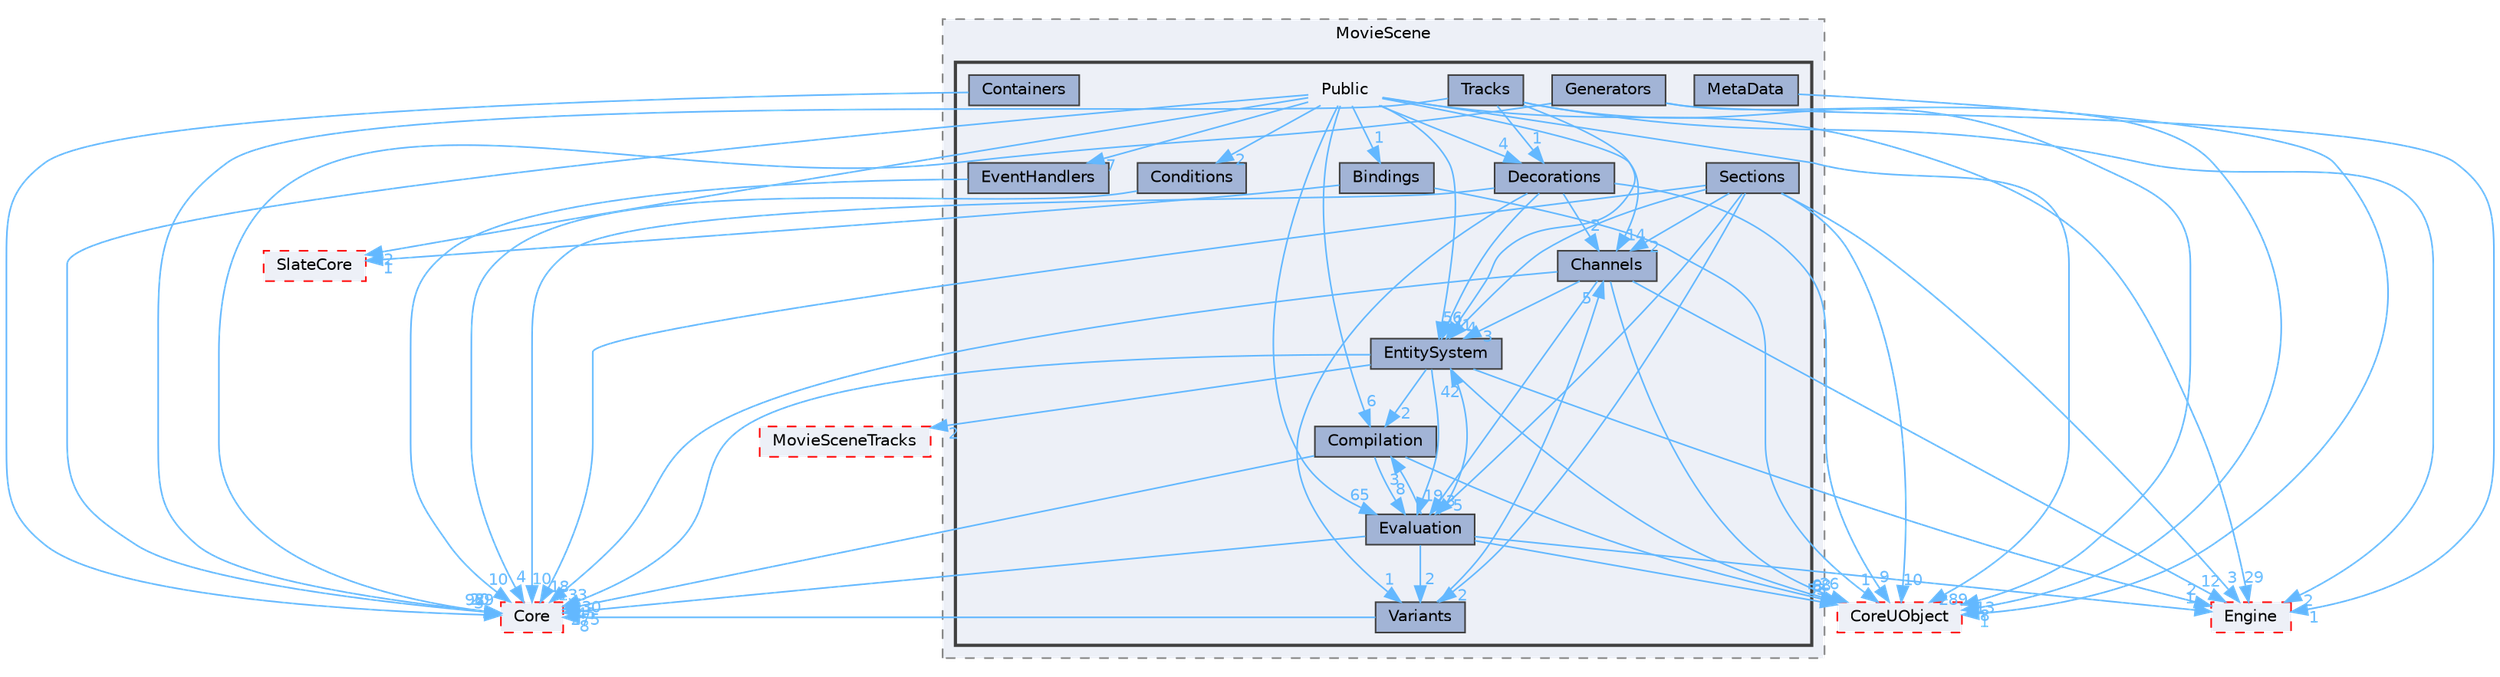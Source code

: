 digraph "Public"
{
 // INTERACTIVE_SVG=YES
 // LATEX_PDF_SIZE
  bgcolor="transparent";
  edge [fontname=Helvetica,fontsize=10,labelfontname=Helvetica,labelfontsize=10];
  node [fontname=Helvetica,fontsize=10,shape=box,height=0.2,width=0.4];
  compound=true
  subgraph clusterdir_ed1388184b1cf3e774c585122fc72079 {
    graph [ bgcolor="#edf0f7", pencolor="grey50", label="MovieScene", fontname=Helvetica,fontsize=10 style="filled,dashed", URL="dir_ed1388184b1cf3e774c585122fc72079.html",tooltip=""]
  subgraph clusterdir_e91b7eabbe3727cf625790e36a8d5a32 {
    graph [ bgcolor="#edf0f7", pencolor="grey25", label="", fontname=Helvetica,fontsize=10 style="filled,bold", URL="dir_e91b7eabbe3727cf625790e36a8d5a32.html",tooltip=""]
    dir_e91b7eabbe3727cf625790e36a8d5a32 [shape=plaintext, label="Public"];
  dir_b3b136dafb6c442cf94a67f2d266b497 [label="Bindings", fillcolor="#a2b4d6", color="grey25", style="filled", URL="dir_b3b136dafb6c442cf94a67f2d266b497.html",tooltip=""];
  dir_864c384d284b93b5d99468e735406e4f [label="Channels", fillcolor="#a2b4d6", color="grey25", style="filled", URL="dir_864c384d284b93b5d99468e735406e4f.html",tooltip=""];
  dir_3693a8086c5c0fe3a2c338d9152df141 [label="Compilation", fillcolor="#a2b4d6", color="grey25", style="filled", URL="dir_3693a8086c5c0fe3a2c338d9152df141.html",tooltip=""];
  dir_cacf313a5501c78fcef143b214861078 [label="Conditions", fillcolor="#a2b4d6", color="grey25", style="filled", URL="dir_cacf313a5501c78fcef143b214861078.html",tooltip=""];
  dir_e27903a75f6b13b0605ec2cf80011dee [label="Containers", fillcolor="#a2b4d6", color="grey25", style="filled", URL="dir_e27903a75f6b13b0605ec2cf80011dee.html",tooltip=""];
  dir_5e890493d67211ddcead69c726c41c09 [label="Decorations", fillcolor="#a2b4d6", color="grey25", style="filled", URL="dir_5e890493d67211ddcead69c726c41c09.html",tooltip=""];
  dir_9f169b765d162de32ed1ea56a894739d [label="EntitySystem", fillcolor="#a2b4d6", color="grey25", style="filled", URL="dir_9f169b765d162de32ed1ea56a894739d.html",tooltip=""];
  dir_ad9db97873ecde8366165bafb7255980 [label="Evaluation", fillcolor="#a2b4d6", color="grey25", style="filled", URL="dir_ad9db97873ecde8366165bafb7255980.html",tooltip=""];
  dir_cefd766cf0af17bbc0b254102206fb3b [label="EventHandlers", fillcolor="#a2b4d6", color="grey25", style="filled", URL="dir_cefd766cf0af17bbc0b254102206fb3b.html",tooltip=""];
  dir_ac6cd55bc9a4978fcabab28db32ccdb2 [label="Generators", fillcolor="#a2b4d6", color="grey25", style="filled", URL="dir_ac6cd55bc9a4978fcabab28db32ccdb2.html",tooltip=""];
  dir_735e9b9e4dd3e68499baa1dacbf07725 [label="MetaData", fillcolor="#a2b4d6", color="grey25", style="filled", URL="dir_735e9b9e4dd3e68499baa1dacbf07725.html",tooltip=""];
  dir_3911092bdca7be7ce9cb071a0f275e63 [label="Sections", fillcolor="#a2b4d6", color="grey25", style="filled", URL="dir_3911092bdca7be7ce9cb071a0f275e63.html",tooltip=""];
  dir_49665b2ecfc015744e52cdb9cadbb306 [label="Tracks", fillcolor="#a2b4d6", color="grey25", style="filled", URL="dir_49665b2ecfc015744e52cdb9cadbb306.html",tooltip=""];
  dir_685c8133cbb96f97523a35d6346418e2 [label="Variants", fillcolor="#a2b4d6", color="grey25", style="filled", URL="dir_685c8133cbb96f97523a35d6346418e2.html",tooltip=""];
  }
  }
  dir_0e6cddcc9caa1238c7f3774224afaa45 [label="Core", fillcolor="#edf0f7", color="red", style="filled,dashed", URL="dir_0e6cddcc9caa1238c7f3774224afaa45.html",tooltip=""];
  dir_4c499e5e32e2b4479ad7e552df73eeae [label="CoreUObject", fillcolor="#edf0f7", color="red", style="filled,dashed", URL="dir_4c499e5e32e2b4479ad7e552df73eeae.html",tooltip=""];
  dir_7de2cf73c957a2c2a3a4f4e3f12897c9 [label="MovieSceneTracks", fillcolor="#edf0f7", color="red", style="filled,dashed", URL="dir_7de2cf73c957a2c2a3a4f4e3f12897c9.html",tooltip=""];
  dir_f0f0d357c8c9eca10fb05693ae8c53b1 [label="SlateCore", fillcolor="#edf0f7", color="red", style="filled,dashed", URL="dir_f0f0d357c8c9eca10fb05693ae8c53b1.html",tooltip=""];
  dir_fdf6aa5c3cf3805bb958134448d60562 [label="Engine", fillcolor="#edf0f7", color="red", style="filled,dashed", URL="dir_fdf6aa5c3cf3805bb958134448d60562.html",tooltip=""];
  dir_e91b7eabbe3727cf625790e36a8d5a32->dir_0e6cddcc9caa1238c7f3774224afaa45 [headlabel="989", labeldistance=1.5 headhref="dir_000948_000266.html" href="dir_000948_000266.html" color="steelblue1" fontcolor="steelblue1"];
  dir_e91b7eabbe3727cf625790e36a8d5a32->dir_3693a8086c5c0fe3a2c338d9152df141 [headlabel="6", labeldistance=1.5 headhref="dir_000948_000220.html" href="dir_000948_000220.html" color="steelblue1" fontcolor="steelblue1"];
  dir_e91b7eabbe3727cf625790e36a8d5a32->dir_4c499e5e32e2b4479ad7e552df73eeae [headlabel="289", labeldistance=1.5 headhref="dir_000948_000268.html" href="dir_000948_000268.html" color="steelblue1" fontcolor="steelblue1"];
  dir_e91b7eabbe3727cf625790e36a8d5a32->dir_5e890493d67211ddcead69c726c41c09 [headlabel="4", labeldistance=1.5 headhref="dir_000948_000303.html" href="dir_000948_000303.html" color="steelblue1" fontcolor="steelblue1"];
  dir_e91b7eabbe3727cf625790e36a8d5a32->dir_864c384d284b93b5d99468e735406e4f [headlabel="14", labeldistance=1.5 headhref="dir_000948_000127.html" href="dir_000948_000127.html" color="steelblue1" fontcolor="steelblue1"];
  dir_e91b7eabbe3727cf625790e36a8d5a32->dir_9f169b765d162de32ed1ea56a894739d [headlabel="56", labeldistance=1.5 headhref="dir_000948_000369.html" href="dir_000948_000369.html" color="steelblue1" fontcolor="steelblue1"];
  dir_e91b7eabbe3727cf625790e36a8d5a32->dir_ad9db97873ecde8366165bafb7255980 [headlabel="65", labeldistance=1.5 headhref="dir_000948_000373.html" href="dir_000948_000373.html" color="steelblue1" fontcolor="steelblue1"];
  dir_e91b7eabbe3727cf625790e36a8d5a32->dir_b3b136dafb6c442cf94a67f2d266b497 [headlabel="1", labeldistance=1.5 headhref="dir_000948_000095.html" href="dir_000948_000095.html" color="steelblue1" fontcolor="steelblue1"];
  dir_e91b7eabbe3727cf625790e36a8d5a32->dir_cacf313a5501c78fcef143b214861078 [headlabel="2", labeldistance=1.5 headhref="dir_000948_000240.html" href="dir_000948_000240.html" color="steelblue1" fontcolor="steelblue1"];
  dir_e91b7eabbe3727cf625790e36a8d5a32->dir_cefd766cf0af17bbc0b254102206fb3b [headlabel="7", labeldistance=1.5 headhref="dir_000948_000377.html" href="dir_000948_000377.html" color="steelblue1" fontcolor="steelblue1"];
  dir_e91b7eabbe3727cf625790e36a8d5a32->dir_f0f0d357c8c9eca10fb05693ae8c53b1 [headlabel="2", labeldistance=1.5 headhref="dir_000948_001045.html" href="dir_000948_001045.html" color="steelblue1" fontcolor="steelblue1"];
  dir_e91b7eabbe3727cf625790e36a8d5a32->dir_fdf6aa5c3cf3805bb958134448d60562 [headlabel="29", labeldistance=1.5 headhref="dir_000948_000366.html" href="dir_000948_000366.html" color="steelblue1" fontcolor="steelblue1"];
  dir_b3b136dafb6c442cf94a67f2d266b497->dir_4c499e5e32e2b4479ad7e552df73eeae [headlabel="1", labeldistance=1.5 headhref="dir_000095_000268.html" href="dir_000095_000268.html" color="steelblue1" fontcolor="steelblue1"];
  dir_b3b136dafb6c442cf94a67f2d266b497->dir_f0f0d357c8c9eca10fb05693ae8c53b1 [headlabel="1", labeldistance=1.5 headhref="dir_000095_001045.html" href="dir_000095_001045.html" color="steelblue1" fontcolor="steelblue1"];
  dir_864c384d284b93b5d99468e735406e4f->dir_0e6cddcc9caa1238c7f3774224afaa45 [headlabel="133", labeldistance=1.5 headhref="dir_000127_000266.html" href="dir_000127_000266.html" color="steelblue1" fontcolor="steelblue1"];
  dir_864c384d284b93b5d99468e735406e4f->dir_4c499e5e32e2b4479ad7e552df73eeae [headlabel="26", labeldistance=1.5 headhref="dir_000127_000268.html" href="dir_000127_000268.html" color="steelblue1" fontcolor="steelblue1"];
  dir_864c384d284b93b5d99468e735406e4f->dir_9f169b765d162de32ed1ea56a894739d [headlabel="3", labeldistance=1.5 headhref="dir_000127_000369.html" href="dir_000127_000369.html" color="steelblue1" fontcolor="steelblue1"];
  dir_864c384d284b93b5d99468e735406e4f->dir_ad9db97873ecde8366165bafb7255980 [headlabel="3", labeldistance=1.5 headhref="dir_000127_000373.html" href="dir_000127_000373.html" color="steelblue1" fontcolor="steelblue1"];
  dir_864c384d284b93b5d99468e735406e4f->dir_fdf6aa5c3cf3805bb958134448d60562 [headlabel="12", labeldistance=1.5 headhref="dir_000127_000366.html" href="dir_000127_000366.html" color="steelblue1" fontcolor="steelblue1"];
  dir_3693a8086c5c0fe3a2c338d9152df141->dir_0e6cddcc9caa1238c7f3774224afaa45 [headlabel="45", labeldistance=1.5 headhref="dir_000220_000266.html" href="dir_000220_000266.html" color="steelblue1" fontcolor="steelblue1"];
  dir_3693a8086c5c0fe3a2c338d9152df141->dir_4c499e5e32e2b4479ad7e552df73eeae [headlabel="8", labeldistance=1.5 headhref="dir_000220_000268.html" href="dir_000220_000268.html" color="steelblue1" fontcolor="steelblue1"];
  dir_3693a8086c5c0fe3a2c338d9152df141->dir_ad9db97873ecde8366165bafb7255980 [headlabel="8", labeldistance=1.5 headhref="dir_000220_000373.html" href="dir_000220_000373.html" color="steelblue1" fontcolor="steelblue1"];
  dir_cacf313a5501c78fcef143b214861078->dir_0e6cddcc9caa1238c7f3774224afaa45 [headlabel="4", labeldistance=1.5 headhref="dir_000240_000266.html" href="dir_000240_000266.html" color="steelblue1" fontcolor="steelblue1"];
  dir_e27903a75f6b13b0605ec2cf80011dee->dir_0e6cddcc9caa1238c7f3774224afaa45 [headlabel="3", labeldistance=1.5 headhref="dir_000255_000266.html" href="dir_000255_000266.html" color="steelblue1" fontcolor="steelblue1"];
  dir_5e890493d67211ddcead69c726c41c09->dir_0e6cddcc9caa1238c7f3774224afaa45 [headlabel="10", labeldistance=1.5 headhref="dir_000303_000266.html" href="dir_000303_000266.html" color="steelblue1" fontcolor="steelblue1"];
  dir_5e890493d67211ddcead69c726c41c09->dir_4c499e5e32e2b4479ad7e552df73eeae [headlabel="9", labeldistance=1.5 headhref="dir_000303_000268.html" href="dir_000303_000268.html" color="steelblue1" fontcolor="steelblue1"];
  dir_5e890493d67211ddcead69c726c41c09->dir_685c8133cbb96f97523a35d6346418e2 [headlabel="1", labeldistance=1.5 headhref="dir_000303_001243.html" href="dir_000303_001243.html" color="steelblue1" fontcolor="steelblue1"];
  dir_5e890493d67211ddcead69c726c41c09->dir_864c384d284b93b5d99468e735406e4f [headlabel="2", labeldistance=1.5 headhref="dir_000303_000127.html" href="dir_000303_000127.html" color="steelblue1" fontcolor="steelblue1"];
  dir_5e890493d67211ddcead69c726c41c09->dir_9f169b765d162de32ed1ea56a894739d [headlabel="1", labeldistance=1.5 headhref="dir_000303_000369.html" href="dir_000303_000369.html" color="steelblue1" fontcolor="steelblue1"];
  dir_9f169b765d162de32ed1ea56a894739d->dir_0e6cddcc9caa1238c7f3774224afaa45 [headlabel="230", labeldistance=1.5 headhref="dir_000369_000266.html" href="dir_000369_000266.html" color="steelblue1" fontcolor="steelblue1"];
  dir_9f169b765d162de32ed1ea56a894739d->dir_3693a8086c5c0fe3a2c338d9152df141 [headlabel="2", labeldistance=1.5 headhref="dir_000369_000220.html" href="dir_000369_000220.html" color="steelblue1" fontcolor="steelblue1"];
  dir_9f169b765d162de32ed1ea56a894739d->dir_4c499e5e32e2b4479ad7e552df73eeae [headlabel="68", labeldistance=1.5 headhref="dir_000369_000268.html" href="dir_000369_000268.html" color="steelblue1" fontcolor="steelblue1"];
  dir_9f169b765d162de32ed1ea56a894739d->dir_7de2cf73c957a2c2a3a4f4e3f12897c9 [headlabel="2", labeldistance=1.5 headhref="dir_000369_000675.html" href="dir_000369_000675.html" color="steelblue1" fontcolor="steelblue1"];
  dir_9f169b765d162de32ed1ea56a894739d->dir_ad9db97873ecde8366165bafb7255980 [headlabel="19", labeldistance=1.5 headhref="dir_000369_000373.html" href="dir_000369_000373.html" color="steelblue1" fontcolor="steelblue1"];
  dir_9f169b765d162de32ed1ea56a894739d->dir_fdf6aa5c3cf3805bb958134448d60562 [headlabel="2", labeldistance=1.5 headhref="dir_000369_000366.html" href="dir_000369_000366.html" color="steelblue1" fontcolor="steelblue1"];
  dir_ad9db97873ecde8366165bafb7255980->dir_0e6cddcc9caa1238c7f3774224afaa45 [headlabel="275", labeldistance=1.5 headhref="dir_000373_000266.html" href="dir_000373_000266.html" color="steelblue1" fontcolor="steelblue1"];
  dir_ad9db97873ecde8366165bafb7255980->dir_3693a8086c5c0fe3a2c338d9152df141 [headlabel="3", labeldistance=1.5 headhref="dir_000373_000220.html" href="dir_000373_000220.html" color="steelblue1" fontcolor="steelblue1"];
  dir_ad9db97873ecde8366165bafb7255980->dir_4c499e5e32e2b4479ad7e552df73eeae [headlabel="53", labeldistance=1.5 headhref="dir_000373_000268.html" href="dir_000373_000268.html" color="steelblue1" fontcolor="steelblue1"];
  dir_ad9db97873ecde8366165bafb7255980->dir_685c8133cbb96f97523a35d6346418e2 [headlabel="2", labeldistance=1.5 headhref="dir_000373_001243.html" href="dir_000373_001243.html" color="steelblue1" fontcolor="steelblue1"];
  dir_ad9db97873ecde8366165bafb7255980->dir_9f169b765d162de32ed1ea56a894739d [headlabel="42", labeldistance=1.5 headhref="dir_000373_000369.html" href="dir_000373_000369.html" color="steelblue1" fontcolor="steelblue1"];
  dir_ad9db97873ecde8366165bafb7255980->dir_fdf6aa5c3cf3805bb958134448d60562 [headlabel="1", labeldistance=1.5 headhref="dir_000373_000366.html" href="dir_000373_000366.html" color="steelblue1" fontcolor="steelblue1"];
  dir_cefd766cf0af17bbc0b254102206fb3b->dir_0e6cddcc9caa1238c7f3774224afaa45 [headlabel="10", labeldistance=1.5 headhref="dir_000377_000266.html" href="dir_000377_000266.html" color="steelblue1" fontcolor="steelblue1"];
  dir_ac6cd55bc9a4978fcabab28db32ccdb2->dir_0e6cddcc9caa1238c7f3774224afaa45 [headlabel="2", labeldistance=1.5 headhref="dir_000429_000266.html" href="dir_000429_000266.html" color="steelblue1" fontcolor="steelblue1"];
  dir_ac6cd55bc9a4978fcabab28db32ccdb2->dir_4c499e5e32e2b4479ad7e552df73eeae [headlabel="8", labeldistance=1.5 headhref="dir_000429_000268.html" href="dir_000429_000268.html" color="steelblue1" fontcolor="steelblue1"];
  dir_ac6cd55bc9a4978fcabab28db32ccdb2->dir_fdf6aa5c3cf3805bb958134448d60562 [headlabel="1", labeldistance=1.5 headhref="dir_000429_000366.html" href="dir_000429_000366.html" color="steelblue1" fontcolor="steelblue1"];
  dir_735e9b9e4dd3e68499baa1dacbf07725->dir_4c499e5e32e2b4479ad7e552df73eeae [headlabel="1", labeldistance=1.5 headhref="dir_000633_000268.html" href="dir_000633_000268.html" color="steelblue1" fontcolor="steelblue1"];
  dir_3911092bdca7be7ce9cb071a0f275e63->dir_0e6cddcc9caa1238c7f3774224afaa45 [headlabel="18", labeldistance=1.5 headhref="dir_001000_000266.html" href="dir_001000_000266.html" color="steelblue1" fontcolor="steelblue1"];
  dir_3911092bdca7be7ce9cb071a0f275e63->dir_4c499e5e32e2b4479ad7e552df73eeae [headlabel="10", labeldistance=1.5 headhref="dir_001000_000268.html" href="dir_001000_000268.html" color="steelblue1" fontcolor="steelblue1"];
  dir_3911092bdca7be7ce9cb071a0f275e63->dir_685c8133cbb96f97523a35d6346418e2 [headlabel="2", labeldistance=1.5 headhref="dir_001000_001243.html" href="dir_001000_001243.html" color="steelblue1" fontcolor="steelblue1"];
  dir_3911092bdca7be7ce9cb071a0f275e63->dir_864c384d284b93b5d99468e735406e4f [headlabel="2", labeldistance=1.5 headhref="dir_001000_000127.html" href="dir_001000_000127.html" color="steelblue1" fontcolor="steelblue1"];
  dir_3911092bdca7be7ce9cb071a0f275e63->dir_9f169b765d162de32ed1ea56a894739d [headlabel="4", labeldistance=1.5 headhref="dir_001000_000369.html" href="dir_001000_000369.html" color="steelblue1" fontcolor="steelblue1"];
  dir_3911092bdca7be7ce9cb071a0f275e63->dir_ad9db97873ecde8366165bafb7255980 [headlabel="5", labeldistance=1.5 headhref="dir_001000_000373.html" href="dir_001000_000373.html" color="steelblue1" fontcolor="steelblue1"];
  dir_3911092bdca7be7ce9cb071a0f275e63->dir_fdf6aa5c3cf3805bb958134448d60562 [headlabel="3", labeldistance=1.5 headhref="dir_001000_000366.html" href="dir_001000_000366.html" color="steelblue1" fontcolor="steelblue1"];
  dir_49665b2ecfc015744e52cdb9cadbb306->dir_0e6cddcc9caa1238c7f3774224afaa45 [headlabel="20", labeldistance=1.5 headhref="dir_001202_000266.html" href="dir_001202_000266.html" color="steelblue1" fontcolor="steelblue1"];
  dir_49665b2ecfc015744e52cdb9cadbb306->dir_4c499e5e32e2b4479ad7e552df73eeae [headlabel="13", labeldistance=1.5 headhref="dir_001202_000268.html" href="dir_001202_000268.html" color="steelblue1" fontcolor="steelblue1"];
  dir_49665b2ecfc015744e52cdb9cadbb306->dir_5e890493d67211ddcead69c726c41c09 [headlabel="1", labeldistance=1.5 headhref="dir_001202_000303.html" href="dir_001202_000303.html" color="steelblue1" fontcolor="steelblue1"];
  dir_49665b2ecfc015744e52cdb9cadbb306->dir_9f169b765d162de32ed1ea56a894739d [headlabel="1", labeldistance=1.5 headhref="dir_001202_000369.html" href="dir_001202_000369.html" color="steelblue1" fontcolor="steelblue1"];
  dir_49665b2ecfc015744e52cdb9cadbb306->dir_fdf6aa5c3cf3805bb958134448d60562 [headlabel="2", labeldistance=1.5 headhref="dir_001202_000366.html" href="dir_001202_000366.html" color="steelblue1" fontcolor="steelblue1"];
  dir_685c8133cbb96f97523a35d6346418e2->dir_0e6cddcc9caa1238c7f3774224afaa45 [headlabel="8", labeldistance=1.5 headhref="dir_001243_000266.html" href="dir_001243_000266.html" color="steelblue1" fontcolor="steelblue1"];
  dir_685c8133cbb96f97523a35d6346418e2->dir_864c384d284b93b5d99468e735406e4f [headlabel="5", labeldistance=1.5 headhref="dir_001243_000127.html" href="dir_001243_000127.html" color="steelblue1" fontcolor="steelblue1"];
}
